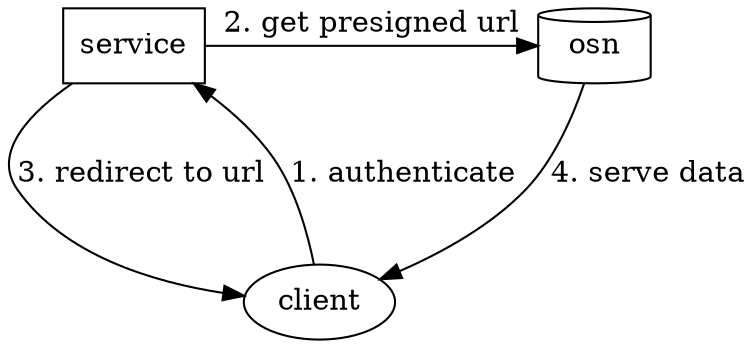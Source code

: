 digraph {
    ranksep=1

    osn [label="osn",shape=cylinder]
    svc [label="service",shape=box]
    client [label="client"]

    client -> svc [label="1. authenticate"]
    svc -> osn [label="2. get presigned url"]
    svc -> client [label="3. redirect to url"]
    osn -> client [label="4. serve data"]

    {rank=same;osn;svc}
}